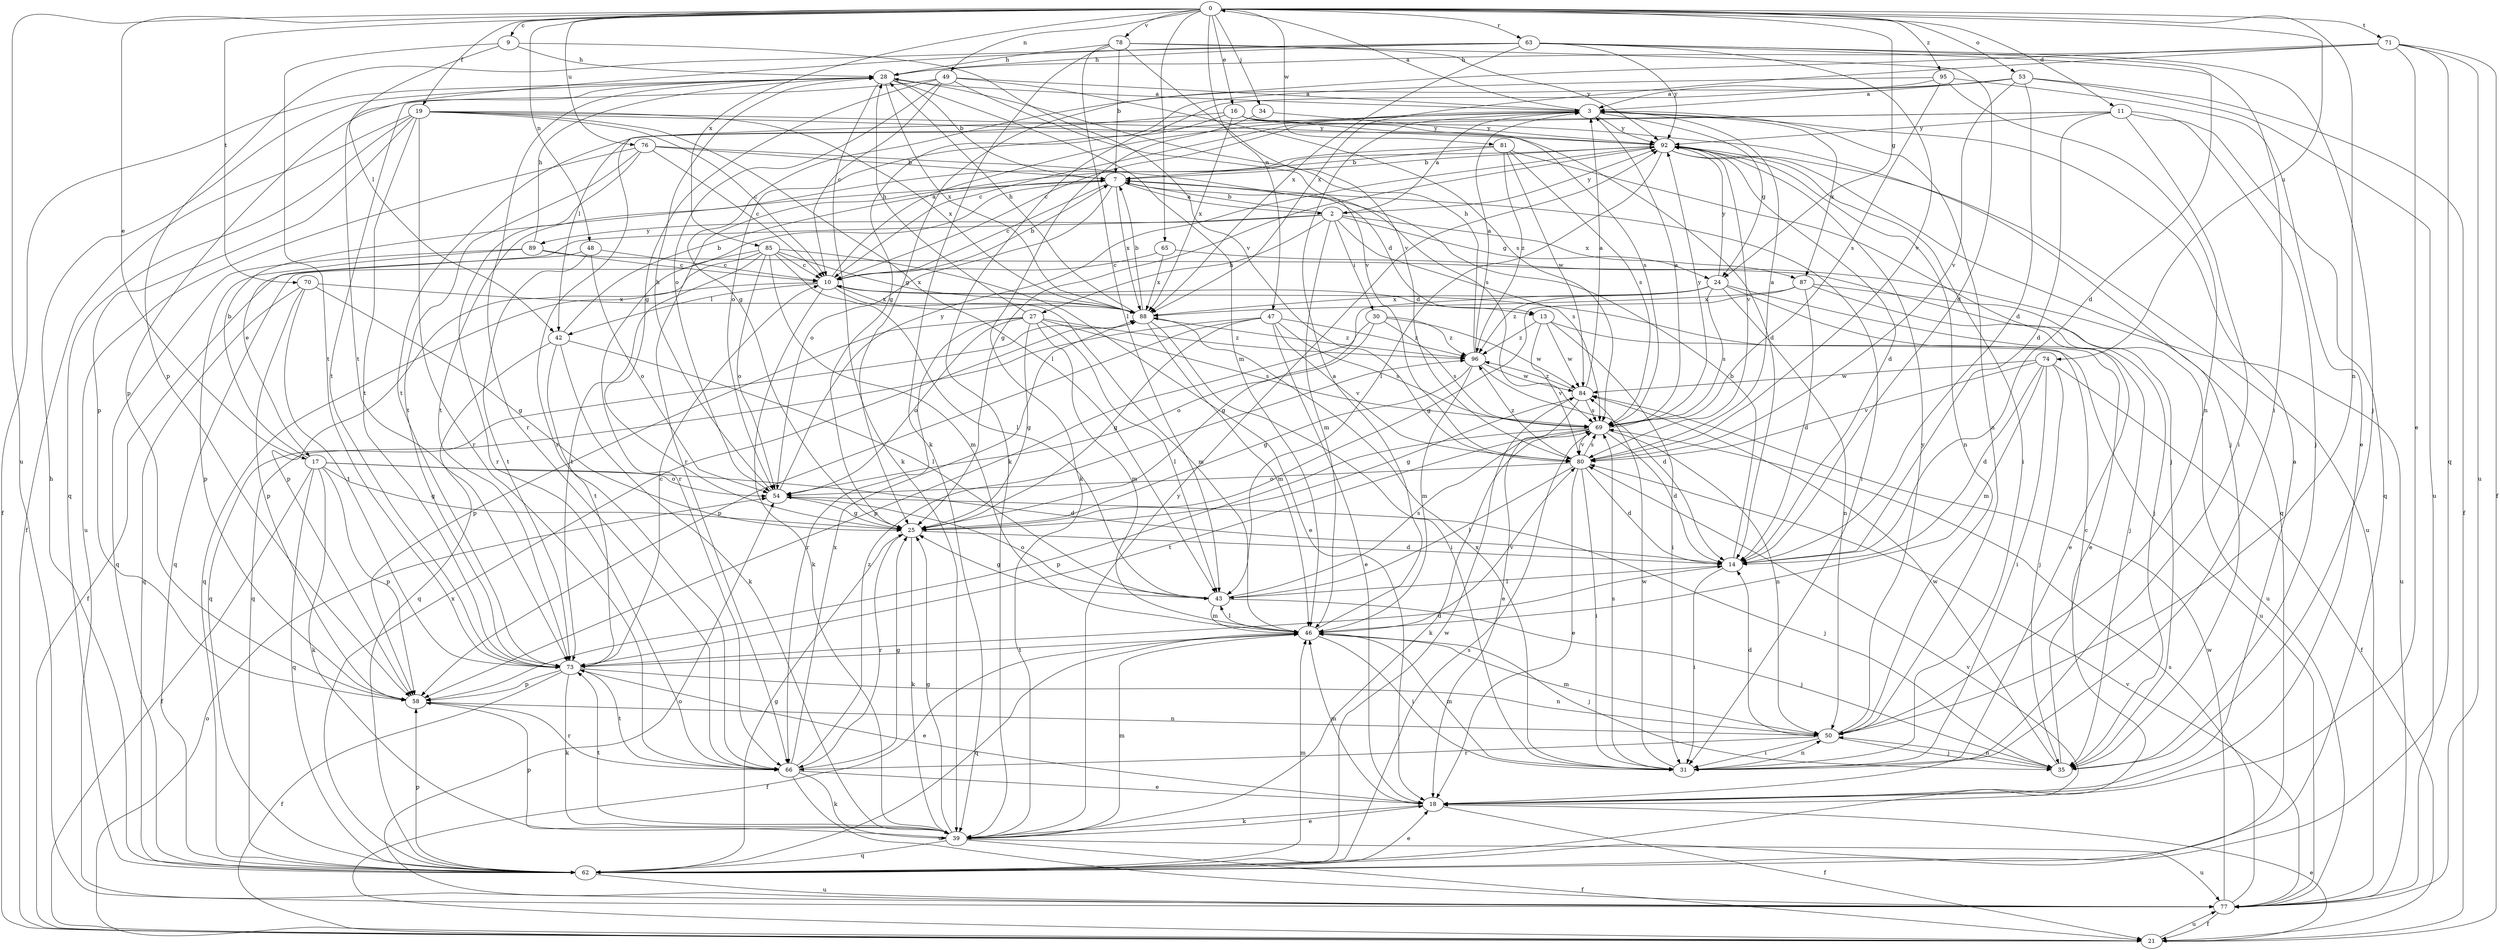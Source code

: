 strict digraph  {
0;
2;
3;
7;
9;
10;
11;
13;
14;
16;
17;
18;
19;
21;
24;
25;
27;
28;
30;
31;
34;
35;
39;
42;
43;
46;
47;
48;
49;
50;
53;
54;
58;
62;
63;
65;
66;
69;
70;
71;
73;
74;
76;
77;
78;
80;
81;
84;
85;
87;
88;
89;
92;
95;
96;
0 -> 9  [label=c];
0 -> 11  [label=d];
0 -> 16  [label=e];
0 -> 17  [label=e];
0 -> 19  [label=f];
0 -> 24  [label=g];
0 -> 34  [label=j];
0 -> 47  [label=n];
0 -> 48  [label=n];
0 -> 49  [label=n];
0 -> 50  [label=n];
0 -> 53  [label=o];
0 -> 63  [label=r];
0 -> 65  [label=r];
0 -> 70  [label=t];
0 -> 71  [label=t];
0 -> 74  [label=u];
0 -> 76  [label=u];
0 -> 77  [label=u];
0 -> 78  [label=v];
0 -> 81  [label=w];
0 -> 85  [label=x];
0 -> 95  [label=z];
2 -> 7  [label=b];
2 -> 17  [label=e];
2 -> 24  [label=g];
2 -> 27  [label=h];
2 -> 30  [label=i];
2 -> 46  [label=m];
2 -> 69  [label=s];
2 -> 87  [label=x];
2 -> 89  [label=y];
2 -> 92  [label=y];
3 -> 0  [label=a];
3 -> 2  [label=a];
3 -> 10  [label=c];
3 -> 24  [label=g];
3 -> 42  [label=l];
3 -> 50  [label=n];
3 -> 87  [label=x];
3 -> 92  [label=y];
7 -> 2  [label=a];
7 -> 10  [label=c];
7 -> 13  [label=d];
7 -> 31  [label=i];
7 -> 54  [label=o];
7 -> 66  [label=r];
7 -> 88  [label=x];
9 -> 28  [label=h];
9 -> 42  [label=l];
9 -> 73  [label=t];
9 -> 80  [label=v];
10 -> 3  [label=a];
10 -> 7  [label=b];
10 -> 13  [label=d];
10 -> 39  [label=k];
10 -> 42  [label=l];
10 -> 46  [label=m];
10 -> 62  [label=q];
10 -> 88  [label=x];
11 -> 10  [label=c];
11 -> 14  [label=d];
11 -> 31  [label=i];
11 -> 35  [label=j];
11 -> 62  [label=q];
11 -> 73  [label=t];
11 -> 92  [label=y];
13 -> 31  [label=i];
13 -> 77  [label=u];
13 -> 80  [label=v];
13 -> 84  [label=w];
13 -> 96  [label=z];
14 -> 7  [label=b];
14 -> 31  [label=i];
14 -> 43  [label=l];
16 -> 35  [label=j];
16 -> 54  [label=o];
16 -> 66  [label=r];
16 -> 69  [label=s];
16 -> 88  [label=x];
16 -> 92  [label=y];
17 -> 7  [label=b];
17 -> 14  [label=d];
17 -> 21  [label=f];
17 -> 25  [label=g];
17 -> 39  [label=k];
17 -> 54  [label=o];
17 -> 58  [label=p];
17 -> 62  [label=q];
18 -> 3  [label=a];
18 -> 21  [label=f];
18 -> 39  [label=k];
18 -> 46  [label=m];
19 -> 10  [label=c];
19 -> 14  [label=d];
19 -> 21  [label=f];
19 -> 43  [label=l];
19 -> 58  [label=p];
19 -> 62  [label=q];
19 -> 66  [label=r];
19 -> 73  [label=t];
19 -> 88  [label=x];
19 -> 92  [label=y];
21 -> 18  [label=e];
21 -> 54  [label=o];
21 -> 77  [label=u];
24 -> 18  [label=e];
24 -> 25  [label=g];
24 -> 35  [label=j];
24 -> 50  [label=n];
24 -> 69  [label=s];
24 -> 88  [label=x];
24 -> 92  [label=y];
24 -> 96  [label=z];
25 -> 14  [label=d];
25 -> 39  [label=k];
25 -> 66  [label=r];
27 -> 25  [label=g];
27 -> 28  [label=h];
27 -> 43  [label=l];
27 -> 46  [label=m];
27 -> 54  [label=o];
27 -> 58  [label=p];
27 -> 66  [label=r];
27 -> 69  [label=s];
27 -> 96  [label=z];
28 -> 3  [label=a];
28 -> 7  [label=b];
28 -> 21  [label=f];
28 -> 39  [label=k];
28 -> 46  [label=m];
28 -> 58  [label=p];
28 -> 66  [label=r];
28 -> 88  [label=x];
30 -> 54  [label=o];
30 -> 58  [label=p];
30 -> 69  [label=s];
30 -> 84  [label=w];
30 -> 96  [label=z];
31 -> 46  [label=m];
31 -> 50  [label=n];
31 -> 69  [label=s];
31 -> 84  [label=w];
31 -> 88  [label=x];
34 -> 39  [label=k];
34 -> 92  [label=y];
35 -> 10  [label=c];
35 -> 50  [label=n];
35 -> 84  [label=w];
39 -> 18  [label=e];
39 -> 21  [label=f];
39 -> 25  [label=g];
39 -> 46  [label=m];
39 -> 58  [label=p];
39 -> 62  [label=q];
39 -> 73  [label=t];
39 -> 77  [label=u];
39 -> 92  [label=y];
42 -> 7  [label=b];
42 -> 39  [label=k];
42 -> 43  [label=l];
42 -> 62  [label=q];
42 -> 73  [label=t];
43 -> 25  [label=g];
43 -> 35  [label=j];
43 -> 46  [label=m];
43 -> 54  [label=o];
43 -> 69  [label=s];
46 -> 3  [label=a];
46 -> 21  [label=f];
46 -> 31  [label=i];
46 -> 35  [label=j];
46 -> 43  [label=l];
46 -> 62  [label=q];
46 -> 73  [label=t];
46 -> 80  [label=v];
47 -> 18  [label=e];
47 -> 25  [label=g];
47 -> 58  [label=p];
47 -> 62  [label=q];
47 -> 69  [label=s];
47 -> 80  [label=v];
47 -> 96  [label=z];
48 -> 10  [label=c];
48 -> 21  [label=f];
48 -> 54  [label=o];
48 -> 73  [label=t];
49 -> 3  [label=a];
49 -> 10  [label=c];
49 -> 25  [label=g];
49 -> 54  [label=o];
49 -> 69  [label=s];
49 -> 73  [label=t];
49 -> 80  [label=v];
50 -> 14  [label=d];
50 -> 31  [label=i];
50 -> 35  [label=j];
50 -> 46  [label=m];
50 -> 66  [label=r];
50 -> 92  [label=y];
53 -> 3  [label=a];
53 -> 14  [label=d];
53 -> 21  [label=f];
53 -> 25  [label=g];
53 -> 39  [label=k];
53 -> 77  [label=u];
53 -> 80  [label=v];
54 -> 25  [label=g];
54 -> 28  [label=h];
54 -> 35  [label=j];
54 -> 92  [label=y];
58 -> 50  [label=n];
58 -> 66  [label=r];
62 -> 18  [label=e];
62 -> 25  [label=g];
62 -> 28  [label=h];
62 -> 46  [label=m];
62 -> 58  [label=p];
62 -> 69  [label=s];
62 -> 77  [label=u];
62 -> 80  [label=v];
62 -> 84  [label=w];
62 -> 88  [label=x];
63 -> 14  [label=d];
63 -> 28  [label=h];
63 -> 31  [label=i];
63 -> 35  [label=j];
63 -> 58  [label=p];
63 -> 73  [label=t];
63 -> 80  [label=v];
63 -> 88  [label=x];
63 -> 92  [label=y];
65 -> 10  [label=c];
65 -> 77  [label=u];
65 -> 88  [label=x];
66 -> 18  [label=e];
66 -> 25  [label=g];
66 -> 39  [label=k];
66 -> 73  [label=t];
66 -> 77  [label=u];
66 -> 88  [label=x];
66 -> 96  [label=z];
69 -> 3  [label=a];
69 -> 14  [label=d];
69 -> 39  [label=k];
69 -> 50  [label=n];
69 -> 58  [label=p];
69 -> 73  [label=t];
69 -> 80  [label=v];
69 -> 92  [label=y];
70 -> 25  [label=g];
70 -> 58  [label=p];
70 -> 62  [label=q];
70 -> 73  [label=t];
70 -> 88  [label=x];
71 -> 18  [label=e];
71 -> 21  [label=f];
71 -> 25  [label=g];
71 -> 28  [label=h];
71 -> 62  [label=q];
71 -> 77  [label=u];
71 -> 88  [label=x];
73 -> 10  [label=c];
73 -> 14  [label=d];
73 -> 18  [label=e];
73 -> 21  [label=f];
73 -> 39  [label=k];
73 -> 50  [label=n];
73 -> 58  [label=p];
74 -> 14  [label=d];
74 -> 21  [label=f];
74 -> 31  [label=i];
74 -> 35  [label=j];
74 -> 46  [label=m];
74 -> 80  [label=v];
74 -> 84  [label=w];
76 -> 7  [label=b];
76 -> 10  [label=c];
76 -> 66  [label=r];
76 -> 69  [label=s];
76 -> 73  [label=t];
76 -> 77  [label=u];
77 -> 21  [label=f];
77 -> 54  [label=o];
77 -> 69  [label=s];
77 -> 80  [label=v];
77 -> 84  [label=w];
78 -> 7  [label=b];
78 -> 14  [label=d];
78 -> 28  [label=h];
78 -> 39  [label=k];
78 -> 43  [label=l];
78 -> 80  [label=v];
78 -> 92  [label=y];
80 -> 3  [label=a];
80 -> 14  [label=d];
80 -> 18  [label=e];
80 -> 31  [label=i];
80 -> 43  [label=l];
80 -> 54  [label=o];
80 -> 69  [label=s];
80 -> 96  [label=z];
81 -> 7  [label=b];
81 -> 35  [label=j];
81 -> 69  [label=s];
81 -> 73  [label=t];
81 -> 84  [label=w];
81 -> 96  [label=z];
84 -> 3  [label=a];
84 -> 18  [label=e];
84 -> 25  [label=g];
84 -> 69  [label=s];
84 -> 96  [label=z];
85 -> 10  [label=c];
85 -> 18  [label=e];
85 -> 43  [label=l];
85 -> 46  [label=m];
85 -> 54  [label=o];
85 -> 58  [label=p];
85 -> 62  [label=q];
85 -> 73  [label=t];
85 -> 88  [label=x];
87 -> 14  [label=d];
87 -> 18  [label=e];
87 -> 25  [label=g];
87 -> 77  [label=u];
87 -> 88  [label=x];
88 -> 7  [label=b];
88 -> 28  [label=h];
88 -> 31  [label=i];
88 -> 46  [label=m];
88 -> 62  [label=q];
88 -> 96  [label=z];
89 -> 10  [label=c];
89 -> 28  [label=h];
89 -> 35  [label=j];
89 -> 58  [label=p];
89 -> 62  [label=q];
92 -> 7  [label=b];
92 -> 14  [label=d];
92 -> 25  [label=g];
92 -> 31  [label=i];
92 -> 43  [label=l];
92 -> 50  [label=n];
92 -> 62  [label=q];
92 -> 66  [label=r];
92 -> 77  [label=u];
92 -> 80  [label=v];
95 -> 3  [label=a];
95 -> 18  [label=e];
95 -> 25  [label=g];
95 -> 50  [label=n];
95 -> 69  [label=s];
96 -> 3  [label=a];
96 -> 14  [label=d];
96 -> 25  [label=g];
96 -> 28  [label=h];
96 -> 46  [label=m];
96 -> 84  [label=w];
}
